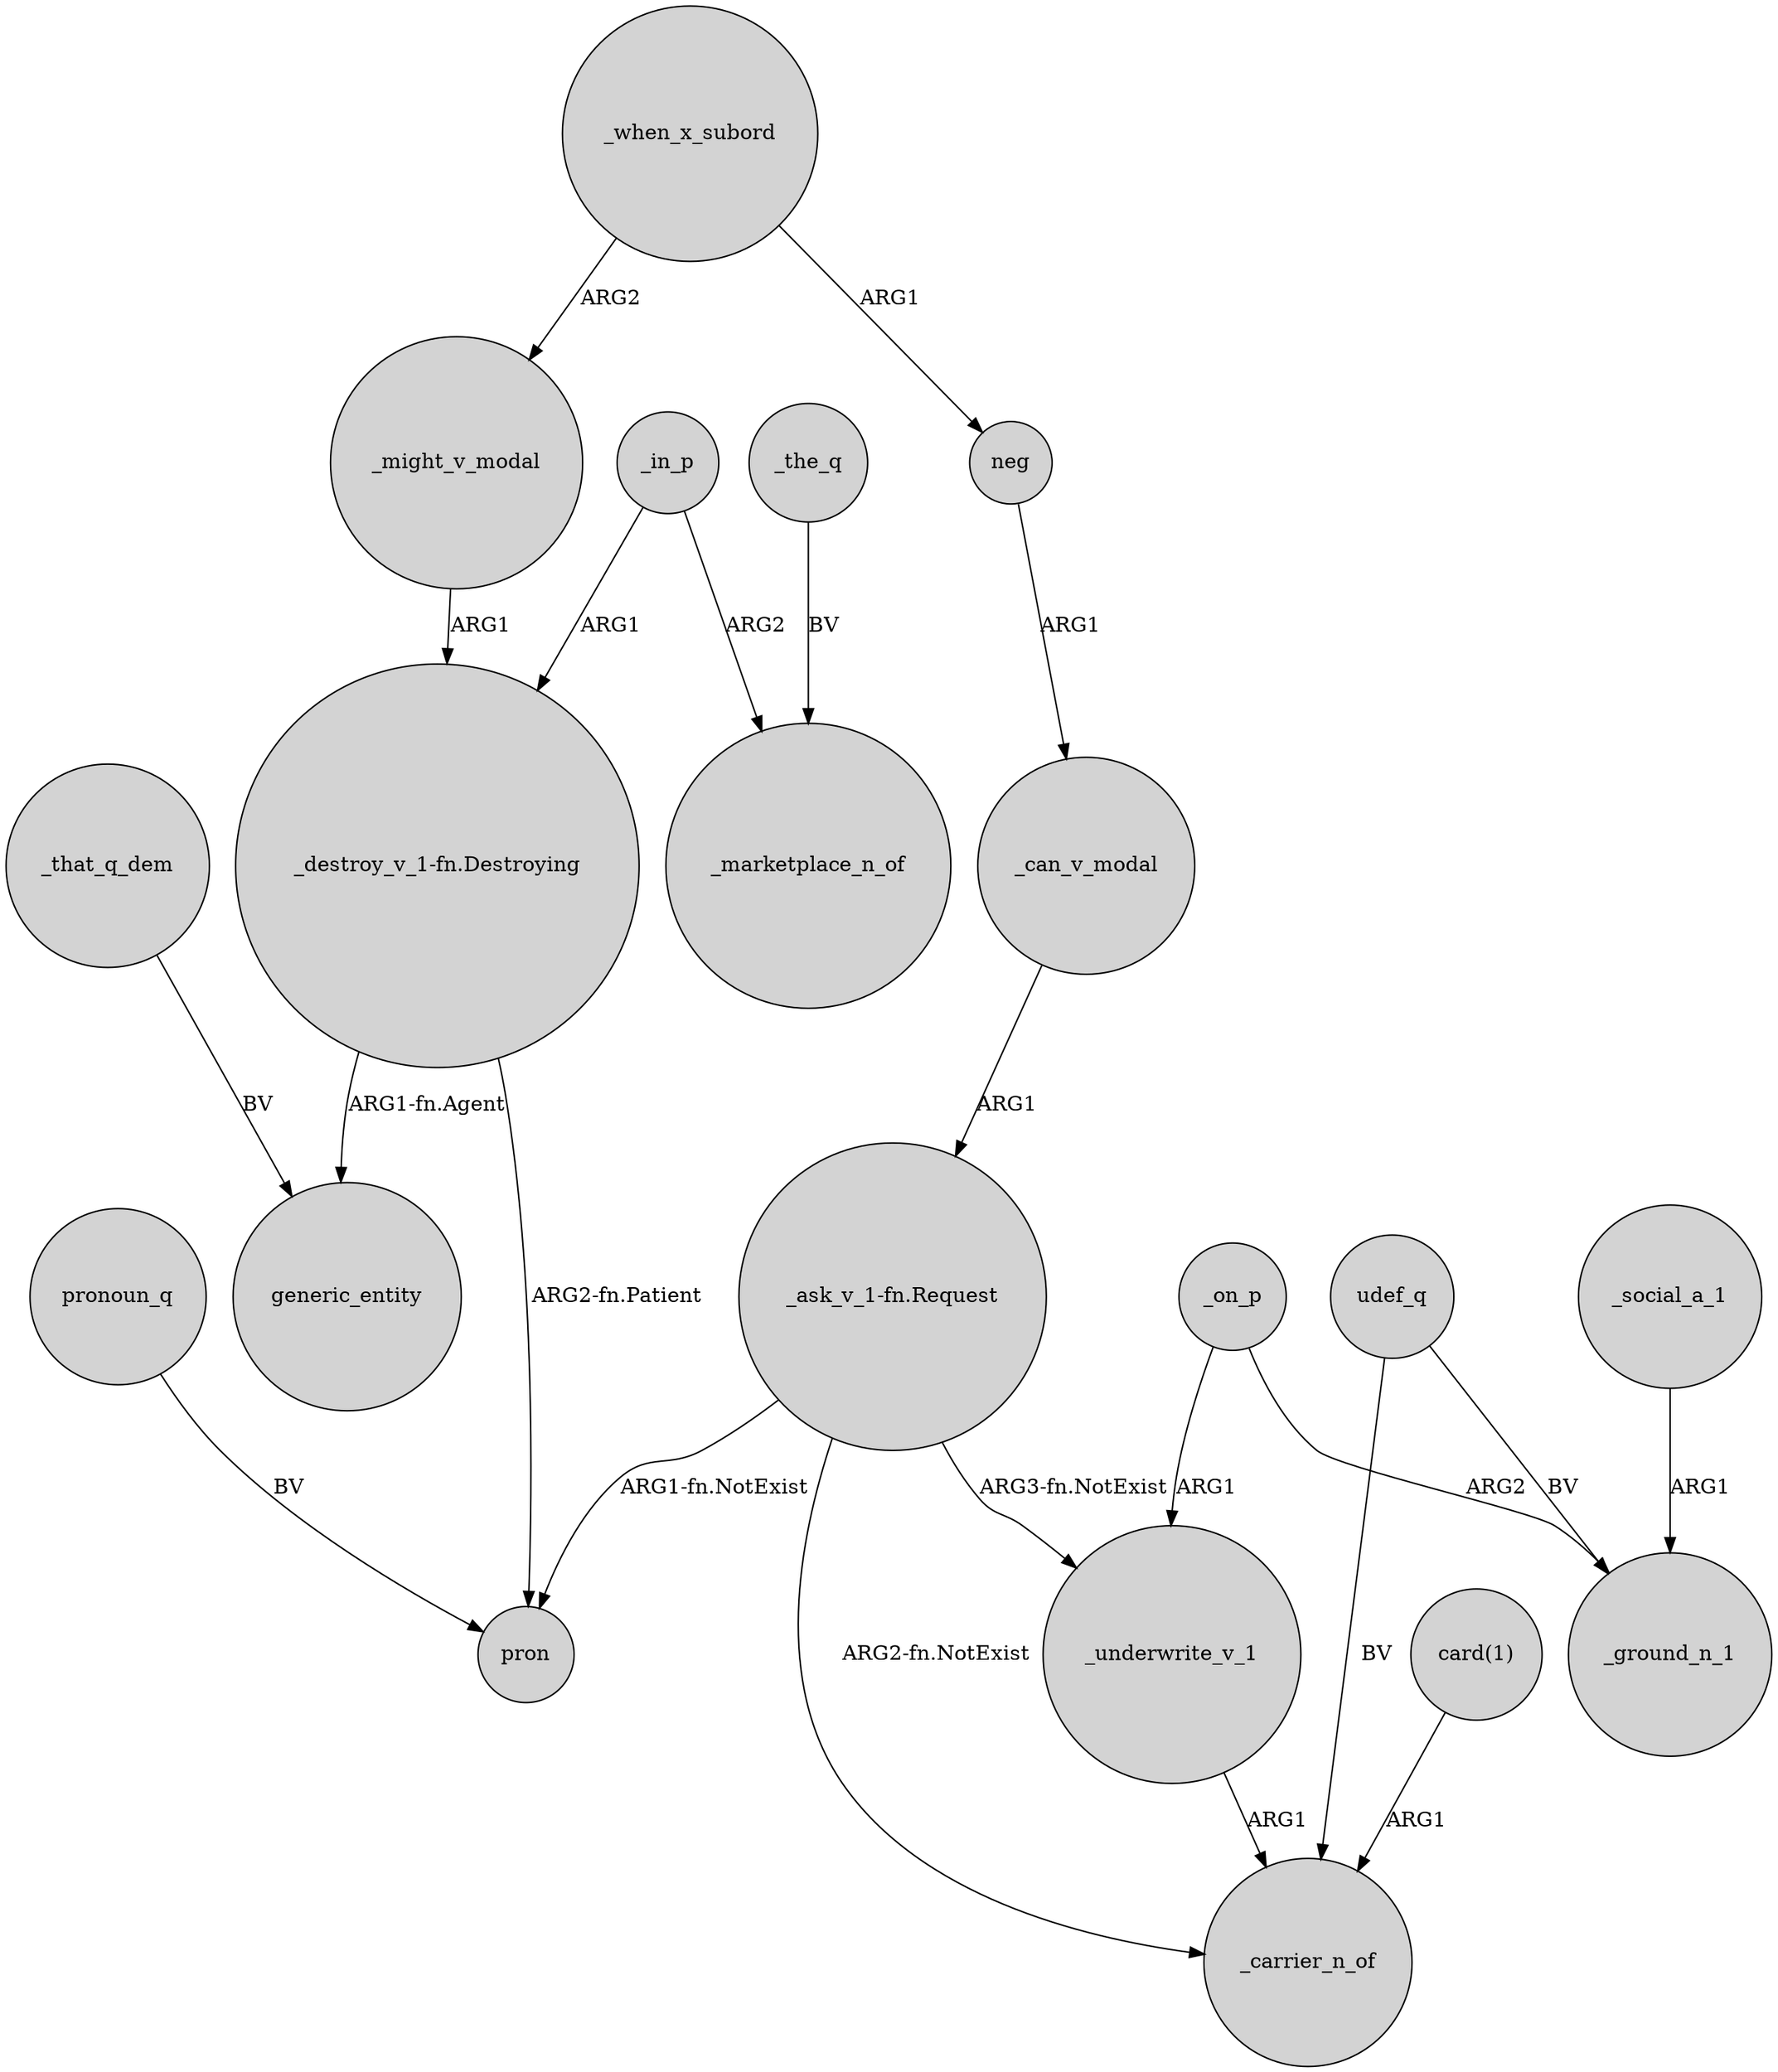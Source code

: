 digraph {
	node [shape=circle style=filled]
	_in_p -> "_destroy_v_1-fn.Destroying" [label=ARG1]
	"_destroy_v_1-fn.Destroying" -> generic_entity [label="ARG1-fn.Agent"]
	_when_x_subord -> _might_v_modal [label=ARG2]
	_that_q_dem -> generic_entity [label=BV]
	udef_q -> _ground_n_1 [label=BV]
	_the_q -> _marketplace_n_of [label=BV]
	_social_a_1 -> _ground_n_1 [label=ARG1]
	_might_v_modal -> "_destroy_v_1-fn.Destroying" [label=ARG1]
	"_ask_v_1-fn.Request" -> _underwrite_v_1 [label="ARG3-fn.NotExist"]
	"_ask_v_1-fn.Request" -> pron [label="ARG1-fn.NotExist"]
	pronoun_q -> pron [label=BV]
	_underwrite_v_1 -> _carrier_n_of [label=ARG1]
	"_destroy_v_1-fn.Destroying" -> pron [label="ARG2-fn.Patient"]
	_on_p -> _underwrite_v_1 [label=ARG1]
	_on_p -> _ground_n_1 [label=ARG2]
	_in_p -> _marketplace_n_of [label=ARG2]
	udef_q -> _carrier_n_of [label=BV]
	"_ask_v_1-fn.Request" -> _carrier_n_of [label="ARG2-fn.NotExist"]
	_when_x_subord -> neg [label=ARG1]
	neg -> _can_v_modal [label=ARG1]
	"card(1)" -> _carrier_n_of [label=ARG1]
	_can_v_modal -> "_ask_v_1-fn.Request" [label=ARG1]
}

